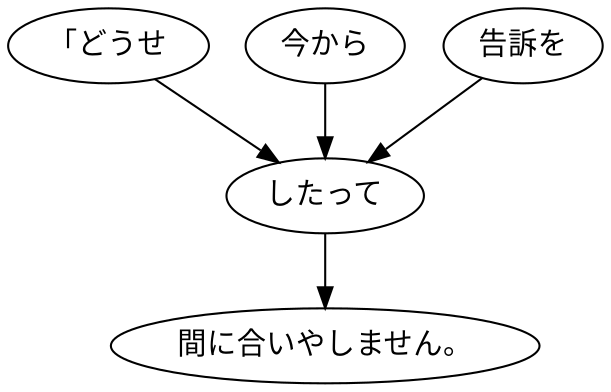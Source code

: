 digraph graph2950 {
	node0 [label="「どうせ"];
	node1 [label="今から"];
	node2 [label="告訴を"];
	node3 [label="したって"];
	node4 [label="間に合いやしません。"];
	node0 -> node3;
	node1 -> node3;
	node2 -> node3;
	node3 -> node4;
}
